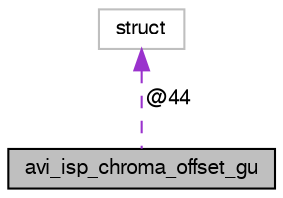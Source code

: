 digraph "avi_isp_chroma_offset_gu"
{
  edge [fontname="FreeSans",fontsize="10",labelfontname="FreeSans",labelfontsize="10"];
  node [fontname="FreeSans",fontsize="10",shape=record];
  Node1 [label="avi_isp_chroma_offset_gu",height=0.2,width=0.4,color="black", fillcolor="grey75", style="filled", fontcolor="black"];
  Node2 -> Node1 [dir="back",color="darkorchid3",fontsize="10",style="dashed",label=" @44" ,fontname="FreeSans"];
  Node2 [label="struct",height=0.2,width=0.4,color="grey75", fillcolor="white", style="filled"];
}
